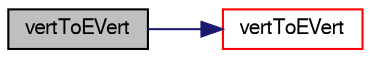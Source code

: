 digraph "vertToEVert"
{
  bgcolor="transparent";
  edge [fontname="FreeSans",fontsize="10",labelfontname="FreeSans",labelfontsize="10"];
  node [fontname="FreeSans",fontsize="10",shape=record];
  rankdir="LR";
  Node1023 [label="vertToEVert",height=0.2,width=0.4,color="black", fillcolor="grey75", style="filled", fontcolor="black"];
  Node1023 -> Node1024 [color="midnightblue",fontsize="10",style="solid",fontname="FreeSans"];
  Node1024 [label="vertToEVert",height=0.2,width=0.4,color="red",URL="$a21494.html#a499ccc675f77b7ff9a9d9bace61ffaf7",tooltip="Convert pointI to eVert. "];
}
